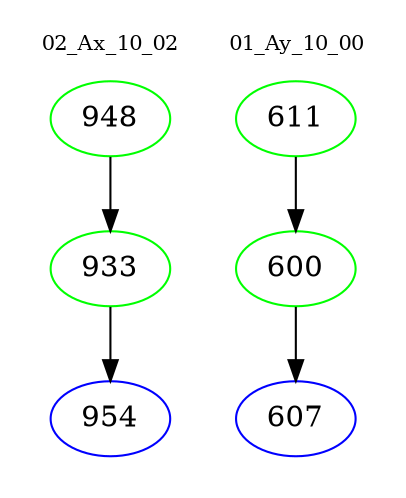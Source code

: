 digraph{
subgraph cluster_0 {
color = white
label = "02_Ax_10_02";
fontsize=10;
T0_948 [label="948", color="green"]
T0_948 -> T0_933 [color="black"]
T0_933 [label="933", color="green"]
T0_933 -> T0_954 [color="black"]
T0_954 [label="954", color="blue"]
}
subgraph cluster_1 {
color = white
label = "01_Ay_10_00";
fontsize=10;
T1_611 [label="611", color="green"]
T1_611 -> T1_600 [color="black"]
T1_600 [label="600", color="green"]
T1_600 -> T1_607 [color="black"]
T1_607 [label="607", color="blue"]
}
}

